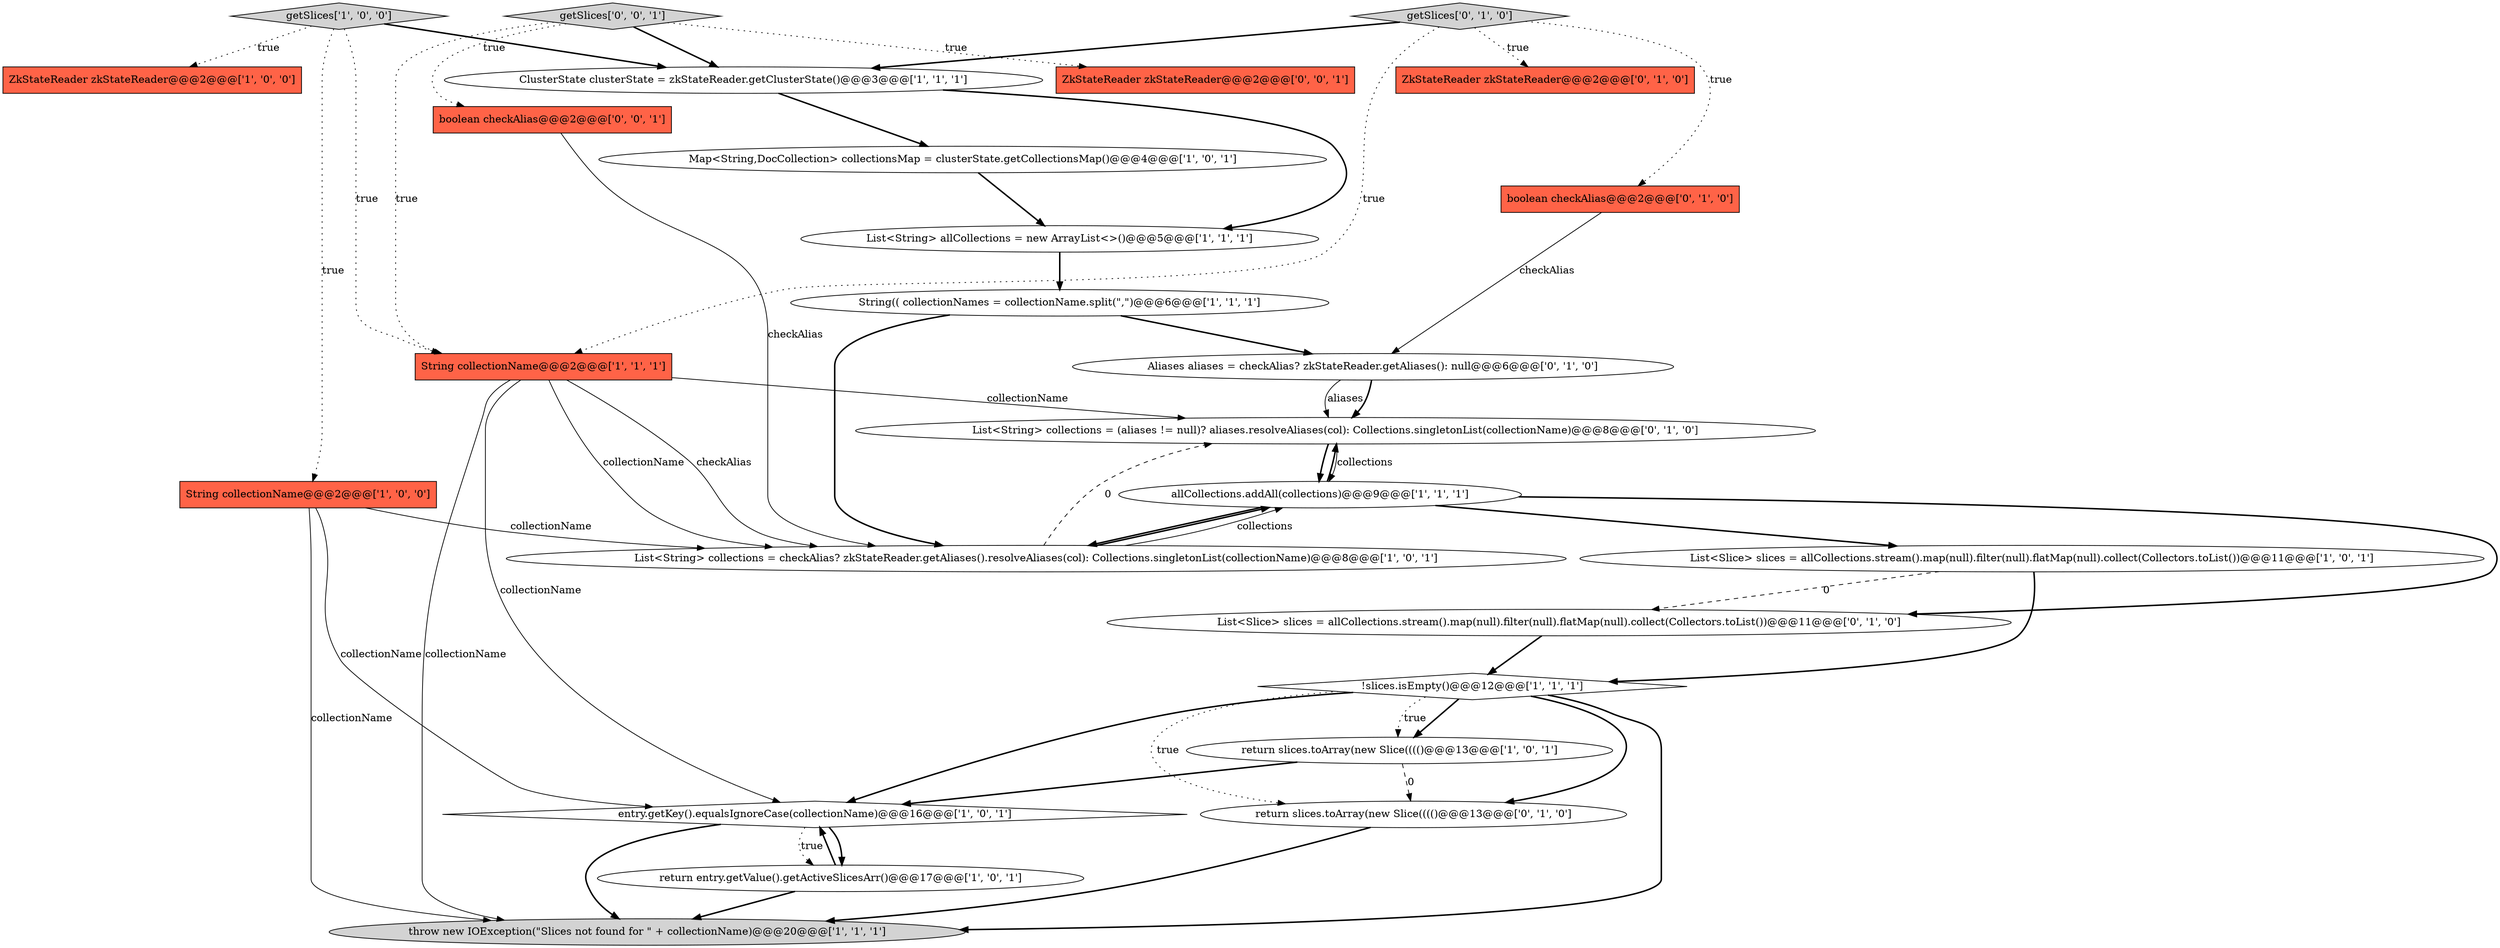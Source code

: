 digraph {
25 [style = filled, label = "getSlices['0', '0', '1']", fillcolor = lightgray, shape = diamond image = "AAA0AAABBB3BBB"];
8 [style = filled, label = "String collectionName@@@2@@@['1', '0', '0']", fillcolor = tomato, shape = box image = "AAA0AAABBB1BBB"];
2 [style = filled, label = "return entry.getValue().getActiveSlicesArr()@@@17@@@['1', '0', '1']", fillcolor = white, shape = ellipse image = "AAA0AAABBB1BBB"];
10 [style = filled, label = "ClusterState clusterState = zkStateReader.getClusterState()@@@3@@@['1', '1', '1']", fillcolor = white, shape = ellipse image = "AAA0AAABBB1BBB"];
0 [style = filled, label = "List<String> allCollections = new ArrayList<>()@@@5@@@['1', '1', '1']", fillcolor = white, shape = ellipse image = "AAA0AAABBB1BBB"];
6 [style = filled, label = "!slices.isEmpty()@@@12@@@['1', '1', '1']", fillcolor = white, shape = diamond image = "AAA0AAABBB1BBB"];
4 [style = filled, label = "entry.getKey().equalsIgnoreCase(collectionName)@@@16@@@['1', '0', '1']", fillcolor = white, shape = diamond image = "AAA0AAABBB1BBB"];
17 [style = filled, label = "return slices.toArray(new Slice(((()@@@13@@@['0', '1', '0']", fillcolor = white, shape = ellipse image = "AAA1AAABBB2BBB"];
3 [style = filled, label = "throw new IOException(\"Slices not found for \" + collectionName)@@@20@@@['1', '1', '1']", fillcolor = lightgray, shape = ellipse image = "AAA0AAABBB1BBB"];
24 [style = filled, label = "boolean checkAlias@@@2@@@['0', '0', '1']", fillcolor = tomato, shape = box image = "AAA0AAABBB3BBB"];
7 [style = filled, label = "getSlices['1', '0', '0']", fillcolor = lightgray, shape = diamond image = "AAA0AAABBB1BBB"];
20 [style = filled, label = "ZkStateReader zkStateReader@@@2@@@['0', '1', '0']", fillcolor = tomato, shape = box image = "AAA0AAABBB2BBB"];
18 [style = filled, label = "List<Slice> slices = allCollections.stream().map(null).filter(null).flatMap(null).collect(Collectors.toList())@@@11@@@['0', '1', '0']", fillcolor = white, shape = ellipse image = "AAA1AAABBB2BBB"];
1 [style = filled, label = "allCollections.addAll(collections)@@@9@@@['1', '1', '1']", fillcolor = white, shape = ellipse image = "AAA0AAABBB1BBB"];
9 [style = filled, label = "List<Slice> slices = allCollections.stream().map(null).filter(null).flatMap(null).collect(Collectors.toList())@@@11@@@['1', '0', '1']", fillcolor = white, shape = ellipse image = "AAA0AAABBB1BBB"];
16 [style = filled, label = "Aliases aliases = checkAlias? zkStateReader.getAliases(): null@@@6@@@['0', '1', '0']", fillcolor = white, shape = ellipse image = "AAA1AAABBB2BBB"];
15 [style = filled, label = "Map<String,DocCollection> collectionsMap = clusterState.getCollectionsMap()@@@4@@@['1', '0', '1']", fillcolor = white, shape = ellipse image = "AAA0AAABBB1BBB"];
14 [style = filled, label = "String collectionName@@@2@@@['1', '1', '1']", fillcolor = tomato, shape = box image = "AAA0AAABBB1BBB"];
22 [style = filled, label = "getSlices['0', '1', '0']", fillcolor = lightgray, shape = diamond image = "AAA0AAABBB2BBB"];
5 [style = filled, label = "String(( collectionNames = collectionName.split(\",\")@@@6@@@['1', '1', '1']", fillcolor = white, shape = ellipse image = "AAA0AAABBB1BBB"];
19 [style = filled, label = "boolean checkAlias@@@2@@@['0', '1', '0']", fillcolor = tomato, shape = box image = "AAA0AAABBB2BBB"];
21 [style = filled, label = "List<String> collections = (aliases != null)? aliases.resolveAliases(col): Collections.singletonList(collectionName)@@@8@@@['0', '1', '0']", fillcolor = white, shape = ellipse image = "AAA1AAABBB2BBB"];
11 [style = filled, label = "List<String> collections = checkAlias? zkStateReader.getAliases().resolveAliases(col): Collections.singletonList(collectionName)@@@8@@@['1', '0', '1']", fillcolor = white, shape = ellipse image = "AAA0AAABBB1BBB"];
13 [style = filled, label = "ZkStateReader zkStateReader@@@2@@@['1', '0', '0']", fillcolor = tomato, shape = box image = "AAA0AAABBB1BBB"];
12 [style = filled, label = "return slices.toArray(new Slice(((()@@@13@@@['1', '0', '1']", fillcolor = white, shape = ellipse image = "AAA0AAABBB1BBB"];
23 [style = filled, label = "ZkStateReader zkStateReader@@@2@@@['0', '0', '1']", fillcolor = tomato, shape = box image = "AAA0AAABBB3BBB"];
14->11 [style = solid, label="collectionName"];
9->18 [style = dashed, label="0"];
8->3 [style = solid, label="collectionName"];
14->3 [style = solid, label="collectionName"];
22->19 [style = dotted, label="true"];
1->9 [style = bold, label=""];
2->4 [style = bold, label=""];
6->4 [style = bold, label=""];
12->17 [style = dashed, label="0"];
7->10 [style = bold, label=""];
25->10 [style = bold, label=""];
7->8 [style = dotted, label="true"];
1->21 [style = bold, label=""];
12->4 [style = bold, label=""];
22->20 [style = dotted, label="true"];
16->21 [style = solid, label="aliases"];
7->13 [style = dotted, label="true"];
8->4 [style = solid, label="collectionName"];
11->1 [style = bold, label=""];
21->1 [style = solid, label="collections"];
24->11 [style = solid, label="checkAlias"];
1->18 [style = bold, label=""];
6->17 [style = bold, label=""];
17->3 [style = bold, label=""];
11->21 [style = dashed, label="0"];
14->11 [style = solid, label="checkAlias"];
6->17 [style = dotted, label="true"];
4->2 [style = bold, label=""];
1->11 [style = bold, label=""];
9->6 [style = bold, label=""];
11->1 [style = solid, label="collections"];
2->3 [style = bold, label=""];
15->0 [style = bold, label=""];
16->21 [style = bold, label=""];
25->14 [style = dotted, label="true"];
5->11 [style = bold, label=""];
18->6 [style = bold, label=""];
19->16 [style = solid, label="checkAlias"];
7->14 [style = dotted, label="true"];
22->14 [style = dotted, label="true"];
25->24 [style = dotted, label="true"];
6->3 [style = bold, label=""];
14->21 [style = solid, label="collectionName"];
6->12 [style = bold, label=""];
14->4 [style = solid, label="collectionName"];
10->15 [style = bold, label=""];
21->1 [style = bold, label=""];
6->12 [style = dotted, label="true"];
0->5 [style = bold, label=""];
8->11 [style = solid, label="collectionName"];
22->10 [style = bold, label=""];
4->3 [style = bold, label=""];
25->23 [style = dotted, label="true"];
5->16 [style = bold, label=""];
10->0 [style = bold, label=""];
4->2 [style = dotted, label="true"];
}
